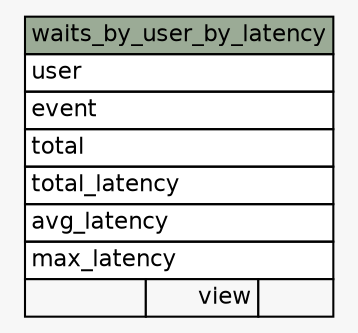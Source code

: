 // dot 6.0.1 on Linux 5.19.13-zen1-1-zen
// SchemaSpy rev 590
digraph "waits_by_user_by_latency" {
  graph [
    rankdir="RL"
    bgcolor="#f7f7f7"
    nodesep="0.18"
    ranksep="0.46"
    fontname="Helvetica"
    fontsize="11"
  ];
  node [
    fontname="Helvetica"
    fontsize="11"
    shape="plaintext"
  ];
  edge [
    arrowsize="0.8"
  ];
  "waits_by_user_by_latency" [
    label=<
    <TABLE BORDER="0" CELLBORDER="1" CELLSPACING="0" BGCOLOR="#ffffff">
      <TR><TD COLSPAN="3" BGCOLOR="#9bab96" ALIGN="CENTER">waits_by_user_by_latency</TD></TR>
      <TR><TD PORT="user" COLSPAN="3" ALIGN="LEFT">user</TD></TR>
      <TR><TD PORT="event" COLSPAN="3" ALIGN="LEFT">event</TD></TR>
      <TR><TD PORT="total" COLSPAN="3" ALIGN="LEFT">total</TD></TR>
      <TR><TD PORT="total_latency" COLSPAN="3" ALIGN="LEFT">total_latency</TD></TR>
      <TR><TD PORT="avg_latency" COLSPAN="3" ALIGN="LEFT">avg_latency</TD></TR>
      <TR><TD PORT="max_latency" COLSPAN="3" ALIGN="LEFT">max_latency</TD></TR>
      <TR><TD ALIGN="LEFT" BGCOLOR="#f7f7f7">  </TD><TD ALIGN="RIGHT" BGCOLOR="#f7f7f7">view</TD><TD ALIGN="RIGHT" BGCOLOR="#f7f7f7">  </TD></TR>
    </TABLE>>
    URL="tables/waits_by_user_by_latency.html"
    tooltip="waits_by_user_by_latency"
  ];
}
